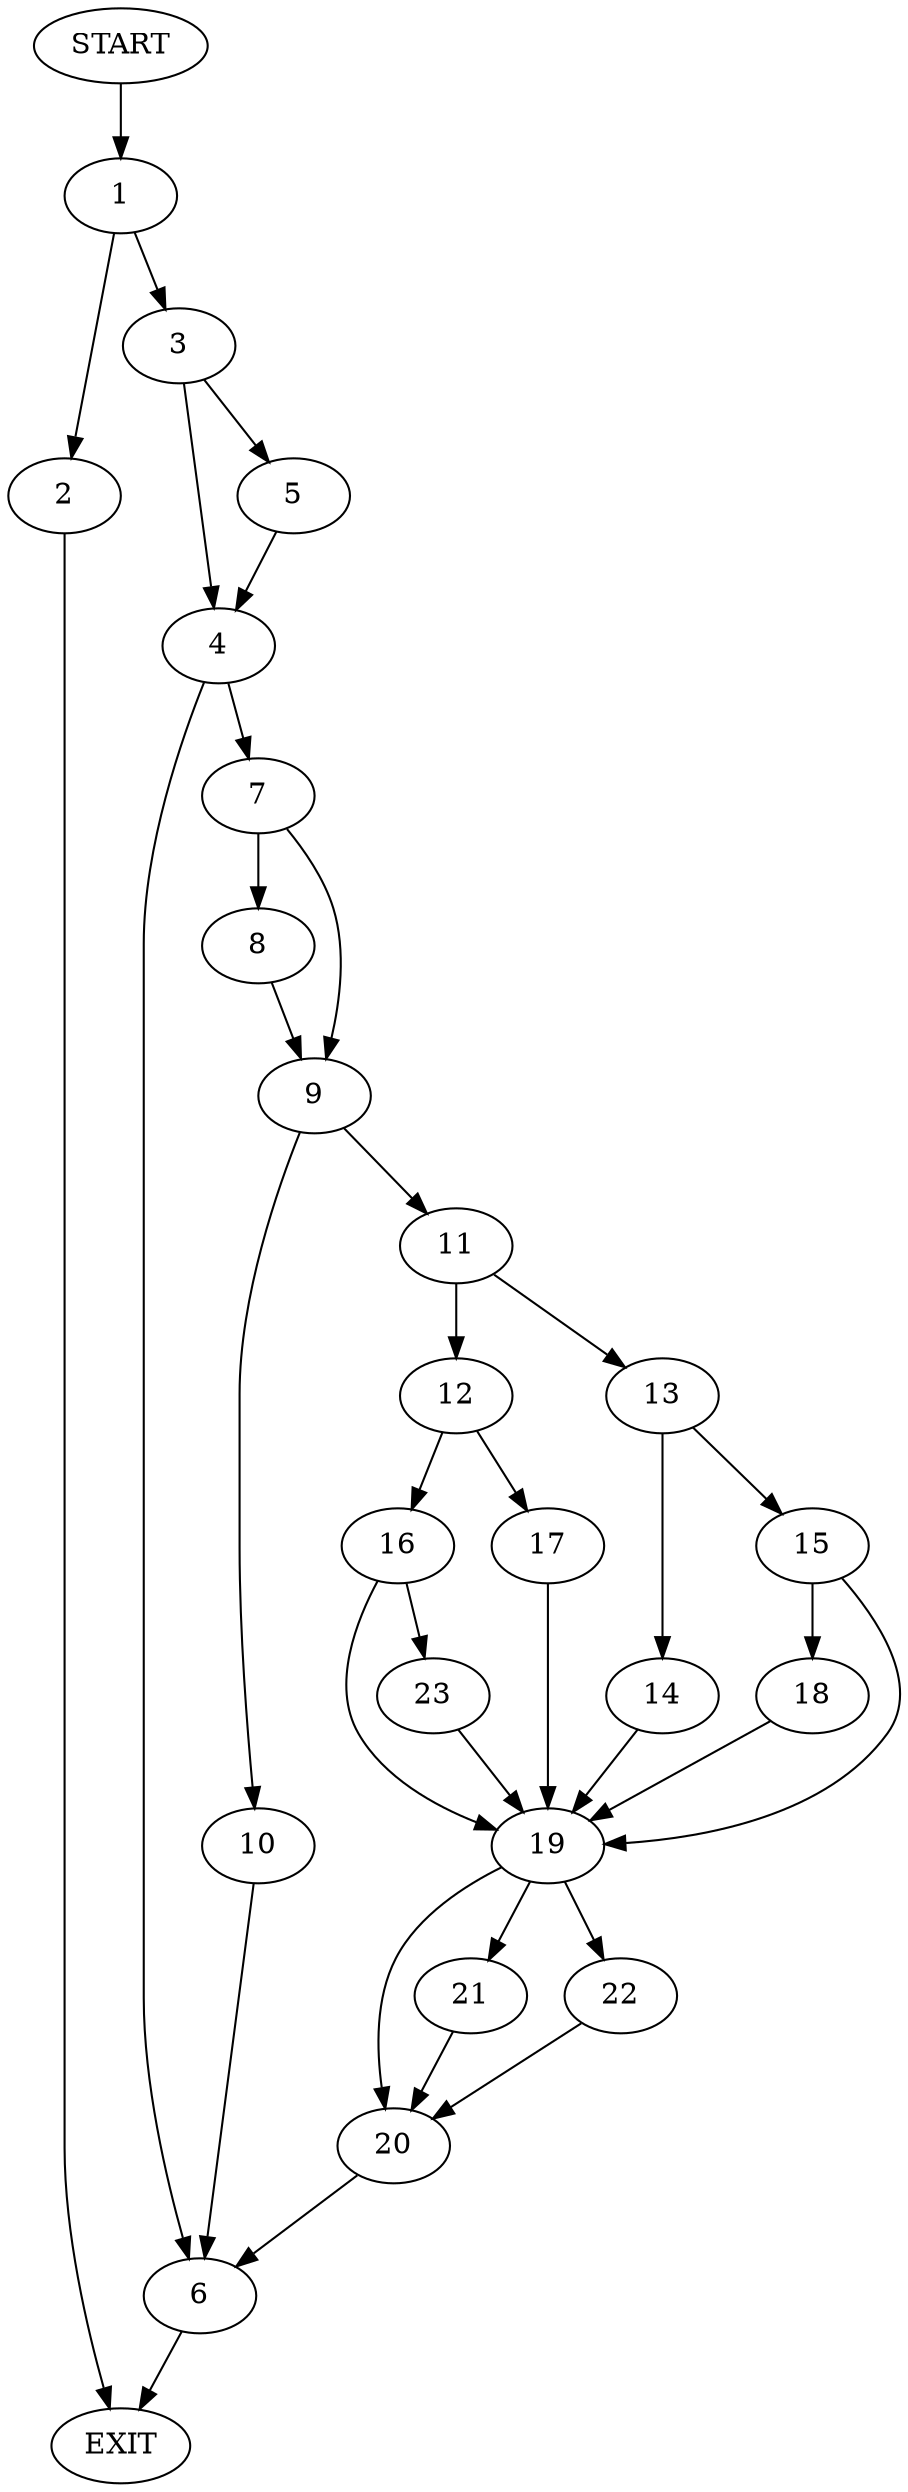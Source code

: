 digraph {
0 [label="START"]
24 [label="EXIT"]
0 -> 1
1 -> 2
1 -> 3
2 -> 24
3 -> 4
3 -> 5
4 -> 6
4 -> 7
5 -> 4
7 -> 8
7 -> 9
6 -> 24
9 -> 10
9 -> 11
8 -> 9
11 -> 12
11 -> 13
10 -> 6
13 -> 14
13 -> 15
12 -> 16
12 -> 17
15 -> 18
15 -> 19
14 -> 19
19 -> 20
19 -> 21
19 -> 22
18 -> 19
17 -> 19
16 -> 19
16 -> 23
23 -> 19
22 -> 20
20 -> 6
21 -> 20
}
